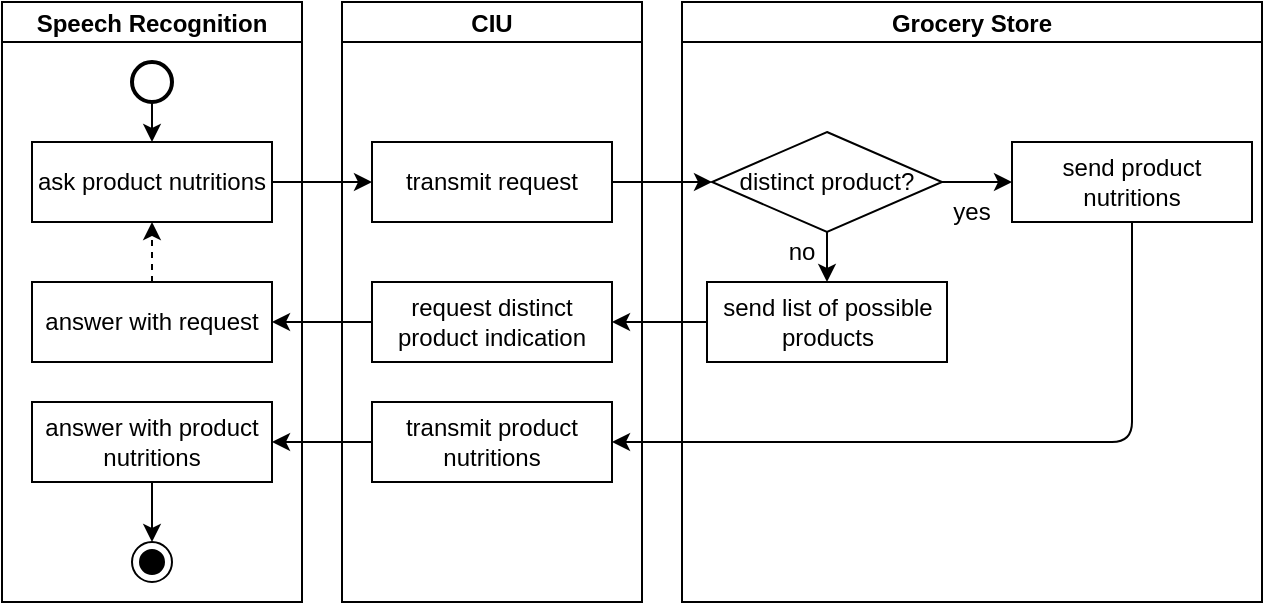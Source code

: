 <mxfile version="12.9.10"><diagram id="Xspjwx1yreGwUDKSU4An" name="Page-1"><mxGraphModel dx="527" dy="726" grid="1" gridSize="10" guides="1" tooltips="1" connect="1" arrows="1" fold="1" page="1" pageScale="1" pageWidth="850" pageHeight="1100" math="0" shadow="0"><root><mxCell id="0"/><mxCell id="1" parent="0"/><mxCell id="yxCTjfpPhSlda4aU8_dO-195" value="Speech Recognition" style="swimlane;startSize=20;" vertex="1" parent="1"><mxGeometry x="1210" y="560" width="150" height="300" as="geometry"/></mxCell><mxCell id="yxCTjfpPhSlda4aU8_dO-196" value="ask product nutritions" style="rounded=0;whiteSpace=wrap;html=1;" vertex="1" parent="yxCTjfpPhSlda4aU8_dO-195"><mxGeometry x="15" y="70" width="120" height="40" as="geometry"/></mxCell><mxCell id="yxCTjfpPhSlda4aU8_dO-197" value="answer with product nutritions" style="rounded=0;whiteSpace=wrap;html=1;" vertex="1" parent="yxCTjfpPhSlda4aU8_dO-195"><mxGeometry x="15" y="200" width="120" height="40" as="geometry"/></mxCell><mxCell id="yxCTjfpPhSlda4aU8_dO-198" value="" style="strokeWidth=2;html=1;shape=mxgraph.flowchart.start_2;whiteSpace=wrap;" vertex="1" parent="yxCTjfpPhSlda4aU8_dO-195"><mxGeometry x="65" y="30" width="20" height="20" as="geometry"/></mxCell><mxCell id="yxCTjfpPhSlda4aU8_dO-199" value="" style="ellipse;html=1;shape=endState;fillColor=#000000;strokeColor=#000000;" vertex="1" parent="yxCTjfpPhSlda4aU8_dO-195"><mxGeometry x="65" y="270" width="20" height="20" as="geometry"/></mxCell><mxCell id="yxCTjfpPhSlda4aU8_dO-200" value="" style="endArrow=classic;html=1;exitX=0.5;exitY=1;exitDx=0;exitDy=0;exitPerimeter=0;entryX=0.5;entryY=0;entryDx=0;entryDy=0;" edge="1" parent="yxCTjfpPhSlda4aU8_dO-195" source="yxCTjfpPhSlda4aU8_dO-198" target="yxCTjfpPhSlda4aU8_dO-196"><mxGeometry width="50" height="50" relative="1" as="geometry"><mxPoint x="280" y="190" as="sourcePoint"/><mxPoint x="330" y="140" as="targetPoint"/></mxGeometry></mxCell><mxCell id="yxCTjfpPhSlda4aU8_dO-201" value="" style="endArrow=classic;html=1;entryX=0.5;entryY=0;entryDx=0;entryDy=0;exitX=0.5;exitY=1;exitDx=0;exitDy=0;" edge="1" parent="yxCTjfpPhSlda4aU8_dO-195" source="yxCTjfpPhSlda4aU8_dO-197" target="yxCTjfpPhSlda4aU8_dO-199"><mxGeometry width="50" height="50" relative="1" as="geometry"><mxPoint x="195" y="330" as="sourcePoint"/><mxPoint x="145" y="330" as="targetPoint"/></mxGeometry></mxCell><mxCell id="yxCTjfpPhSlda4aU8_dO-202" value="answer with request" style="rounded=0;whiteSpace=wrap;html=1;" vertex="1" parent="yxCTjfpPhSlda4aU8_dO-195"><mxGeometry x="15" y="140" width="120" height="40" as="geometry"/></mxCell><mxCell id="yxCTjfpPhSlda4aU8_dO-204" value="" style="endArrow=classic;html=1;entryX=0.5;entryY=1;entryDx=0;entryDy=0;exitX=0.5;exitY=0;exitDx=0;exitDy=0;dashed=1" edge="1" parent="yxCTjfpPhSlda4aU8_dO-195" source="yxCTjfpPhSlda4aU8_dO-202" target="yxCTjfpPhSlda4aU8_dO-196"><mxGeometry width="50" height="50" relative="1" as="geometry"><mxPoint x="145" y="100" as="sourcePoint"/><mxPoint x="195" y="100" as="targetPoint"/></mxGeometry></mxCell><mxCell id="yxCTjfpPhSlda4aU8_dO-208" value="CIU" style="swimlane;startSize=20;" vertex="1" parent="1"><mxGeometry x="1380" y="560" width="150" height="300" as="geometry"/></mxCell><mxCell id="yxCTjfpPhSlda4aU8_dO-210" value="transmit request" style="rounded=0;whiteSpace=wrap;html=1;" vertex="1" parent="yxCTjfpPhSlda4aU8_dO-208"><mxGeometry x="15" y="70" width="120" height="40" as="geometry"/></mxCell><mxCell id="yxCTjfpPhSlda4aU8_dO-212" value="request distinct product indication" style="rounded=0;whiteSpace=wrap;html=1;" vertex="1" parent="yxCTjfpPhSlda4aU8_dO-208"><mxGeometry x="15" y="140" width="120" height="40" as="geometry"/></mxCell><mxCell id="yxCTjfpPhSlda4aU8_dO-213" value="transmit product nutritions" style="rounded=0;whiteSpace=wrap;html=1;" vertex="1" parent="yxCTjfpPhSlda4aU8_dO-208"><mxGeometry x="15" y="200" width="120" height="40" as="geometry"/></mxCell><mxCell id="yxCTjfpPhSlda4aU8_dO-217" value="Grocery Store" style="swimlane;startSize=20;" vertex="1" parent="1"><mxGeometry x="1550" y="560" width="290" height="300" as="geometry"/></mxCell><mxCell id="yxCTjfpPhSlda4aU8_dO-218" value="" style="endArrow=classic;html=1;exitX=0.5;exitY=1;exitDx=0;exitDy=0;entryX=0.5;entryY=0;entryDx=0;entryDy=0;" edge="1" parent="yxCTjfpPhSlda4aU8_dO-217" source="yxCTjfpPhSlda4aU8_dO-219" target="yxCTjfpPhSlda4aU8_dO-221"><mxGeometry width="50" height="50" relative="1" as="geometry"><mxPoint x="75" y="170" as="sourcePoint"/><mxPoint x="75" y="200" as="targetPoint"/></mxGeometry></mxCell><mxCell id="yxCTjfpPhSlda4aU8_dO-219" value="distinct product?" style="rhombus;whiteSpace=wrap;html=1;strokeColor=#000000;" vertex="1" parent="yxCTjfpPhSlda4aU8_dO-217"><mxGeometry x="15" y="65" width="115" height="50" as="geometry"/></mxCell><mxCell id="yxCTjfpPhSlda4aU8_dO-220" value="send product nutritions" style="rounded=0;whiteSpace=wrap;html=1;" vertex="1" parent="yxCTjfpPhSlda4aU8_dO-217"><mxGeometry x="165" y="70" width="120" height="40" as="geometry"/></mxCell><mxCell id="yxCTjfpPhSlda4aU8_dO-221" value="send list of possible products" style="rounded=0;whiteSpace=wrap;html=1;" vertex="1" parent="yxCTjfpPhSlda4aU8_dO-217"><mxGeometry x="12.5" y="140" width="120" height="40" as="geometry"/></mxCell><mxCell id="yxCTjfpPhSlda4aU8_dO-222" value="no" style="text;html=1;strokeColor=none;fillColor=none;align=center;verticalAlign=middle;whiteSpace=wrap;rounded=0;" vertex="1" parent="yxCTjfpPhSlda4aU8_dO-217"><mxGeometry x="40" y="115" width="40" height="20" as="geometry"/></mxCell><mxCell id="yxCTjfpPhSlda4aU8_dO-223" value="yes" style="text;html=1;strokeColor=none;fillColor=none;align=center;verticalAlign=middle;whiteSpace=wrap;rounded=0;" vertex="1" parent="yxCTjfpPhSlda4aU8_dO-217"><mxGeometry x="125" y="95" width="40" height="20" as="geometry"/></mxCell><mxCell id="yxCTjfpPhSlda4aU8_dO-224" value="" style="endArrow=classic;html=1;exitX=1;exitY=0.5;exitDx=0;exitDy=0;entryX=0;entryY=0.5;entryDx=0;entryDy=0;" edge="1" parent="yxCTjfpPhSlda4aU8_dO-217" source="yxCTjfpPhSlda4aU8_dO-219" target="yxCTjfpPhSlda4aU8_dO-220"><mxGeometry width="50" height="50" relative="1" as="geometry"><mxPoint x="-25" y="160" as="sourcePoint"/><mxPoint x="22.5" y="160" as="targetPoint"/></mxGeometry></mxCell><mxCell id="yxCTjfpPhSlda4aU8_dO-231" value="" style="endArrow=classic;html=1;exitX=1;exitY=0.5;exitDx=0;exitDy=0;" edge="1" parent="1" source="yxCTjfpPhSlda4aU8_dO-196" target="yxCTjfpPhSlda4aU8_dO-210"><mxGeometry width="50" height="50" relative="1" as="geometry"><mxPoint x="1295" y="620" as="sourcePoint"/><mxPoint x="1380" y="660" as="targetPoint"/></mxGeometry></mxCell><mxCell id="yxCTjfpPhSlda4aU8_dO-232" value="" style="endArrow=classic;html=1;exitX=1;exitY=0.5;exitDx=0;exitDy=0;" edge="1" parent="1" source="yxCTjfpPhSlda4aU8_dO-210" target="yxCTjfpPhSlda4aU8_dO-219"><mxGeometry width="50" height="50" relative="1" as="geometry"><mxPoint x="1465" y="670" as="sourcePoint"/><mxPoint x="1565" y="710" as="targetPoint"/></mxGeometry></mxCell><mxCell id="yxCTjfpPhSlda4aU8_dO-233" value="" style="endArrow=classic;html=1;exitX=0;exitY=0.5;exitDx=0;exitDy=0;entryX=1;entryY=0.5;entryDx=0;entryDy=0;" edge="1" parent="1" source="yxCTjfpPhSlda4aU8_dO-221" target="yxCTjfpPhSlda4aU8_dO-212"><mxGeometry width="50" height="50" relative="1" as="geometry"><mxPoint x="1525" y="660" as="sourcePoint"/><mxPoint x="1520" y="720" as="targetPoint"/></mxGeometry></mxCell><mxCell id="yxCTjfpPhSlda4aU8_dO-234" value="" style="endArrow=classic;html=1;exitX=0;exitY=0.5;exitDx=0;exitDy=0;entryX=1;entryY=0.5;entryDx=0;entryDy=0;" edge="1" parent="1" source="yxCTjfpPhSlda4aU8_dO-212" target="yxCTjfpPhSlda4aU8_dO-202"><mxGeometry width="50" height="50" relative="1" as="geometry"><mxPoint x="1575" y="730" as="sourcePoint"/><mxPoint x="1525" y="730" as="targetPoint"/></mxGeometry></mxCell><mxCell id="yxCTjfpPhSlda4aU8_dO-235" value="" style="endArrow=classic;html=1;entryX=1;entryY=0.5;entryDx=0;entryDy=0;exitX=0.5;exitY=1;exitDx=0;exitDy=0;" edge="1" parent="1" source="yxCTjfpPhSlda4aU8_dO-220" target="yxCTjfpPhSlda4aU8_dO-213"><mxGeometry width="50" height="50" relative="1" as="geometry"><mxPoint x="1465" y="680" as="sourcePoint"/><mxPoint x="1465" y="700" as="targetPoint"/><Array as="points"><mxPoint x="1775" y="780"/></Array></mxGeometry></mxCell><mxCell id="yxCTjfpPhSlda4aU8_dO-236" value="" style="endArrow=classic;html=1;entryX=1;entryY=0.5;entryDx=0;entryDy=0;exitX=0;exitY=0.5;exitDx=0;exitDy=0;" edge="1" parent="1" source="yxCTjfpPhSlda4aU8_dO-213" target="yxCTjfpPhSlda4aU8_dO-197"><mxGeometry width="50" height="50" relative="1" as="geometry"><mxPoint x="1405" y="800" as="sourcePoint"/><mxPoint x="1345" y="850" as="targetPoint"/></mxGeometry></mxCell></root></mxGraphModel></diagram></mxfile>